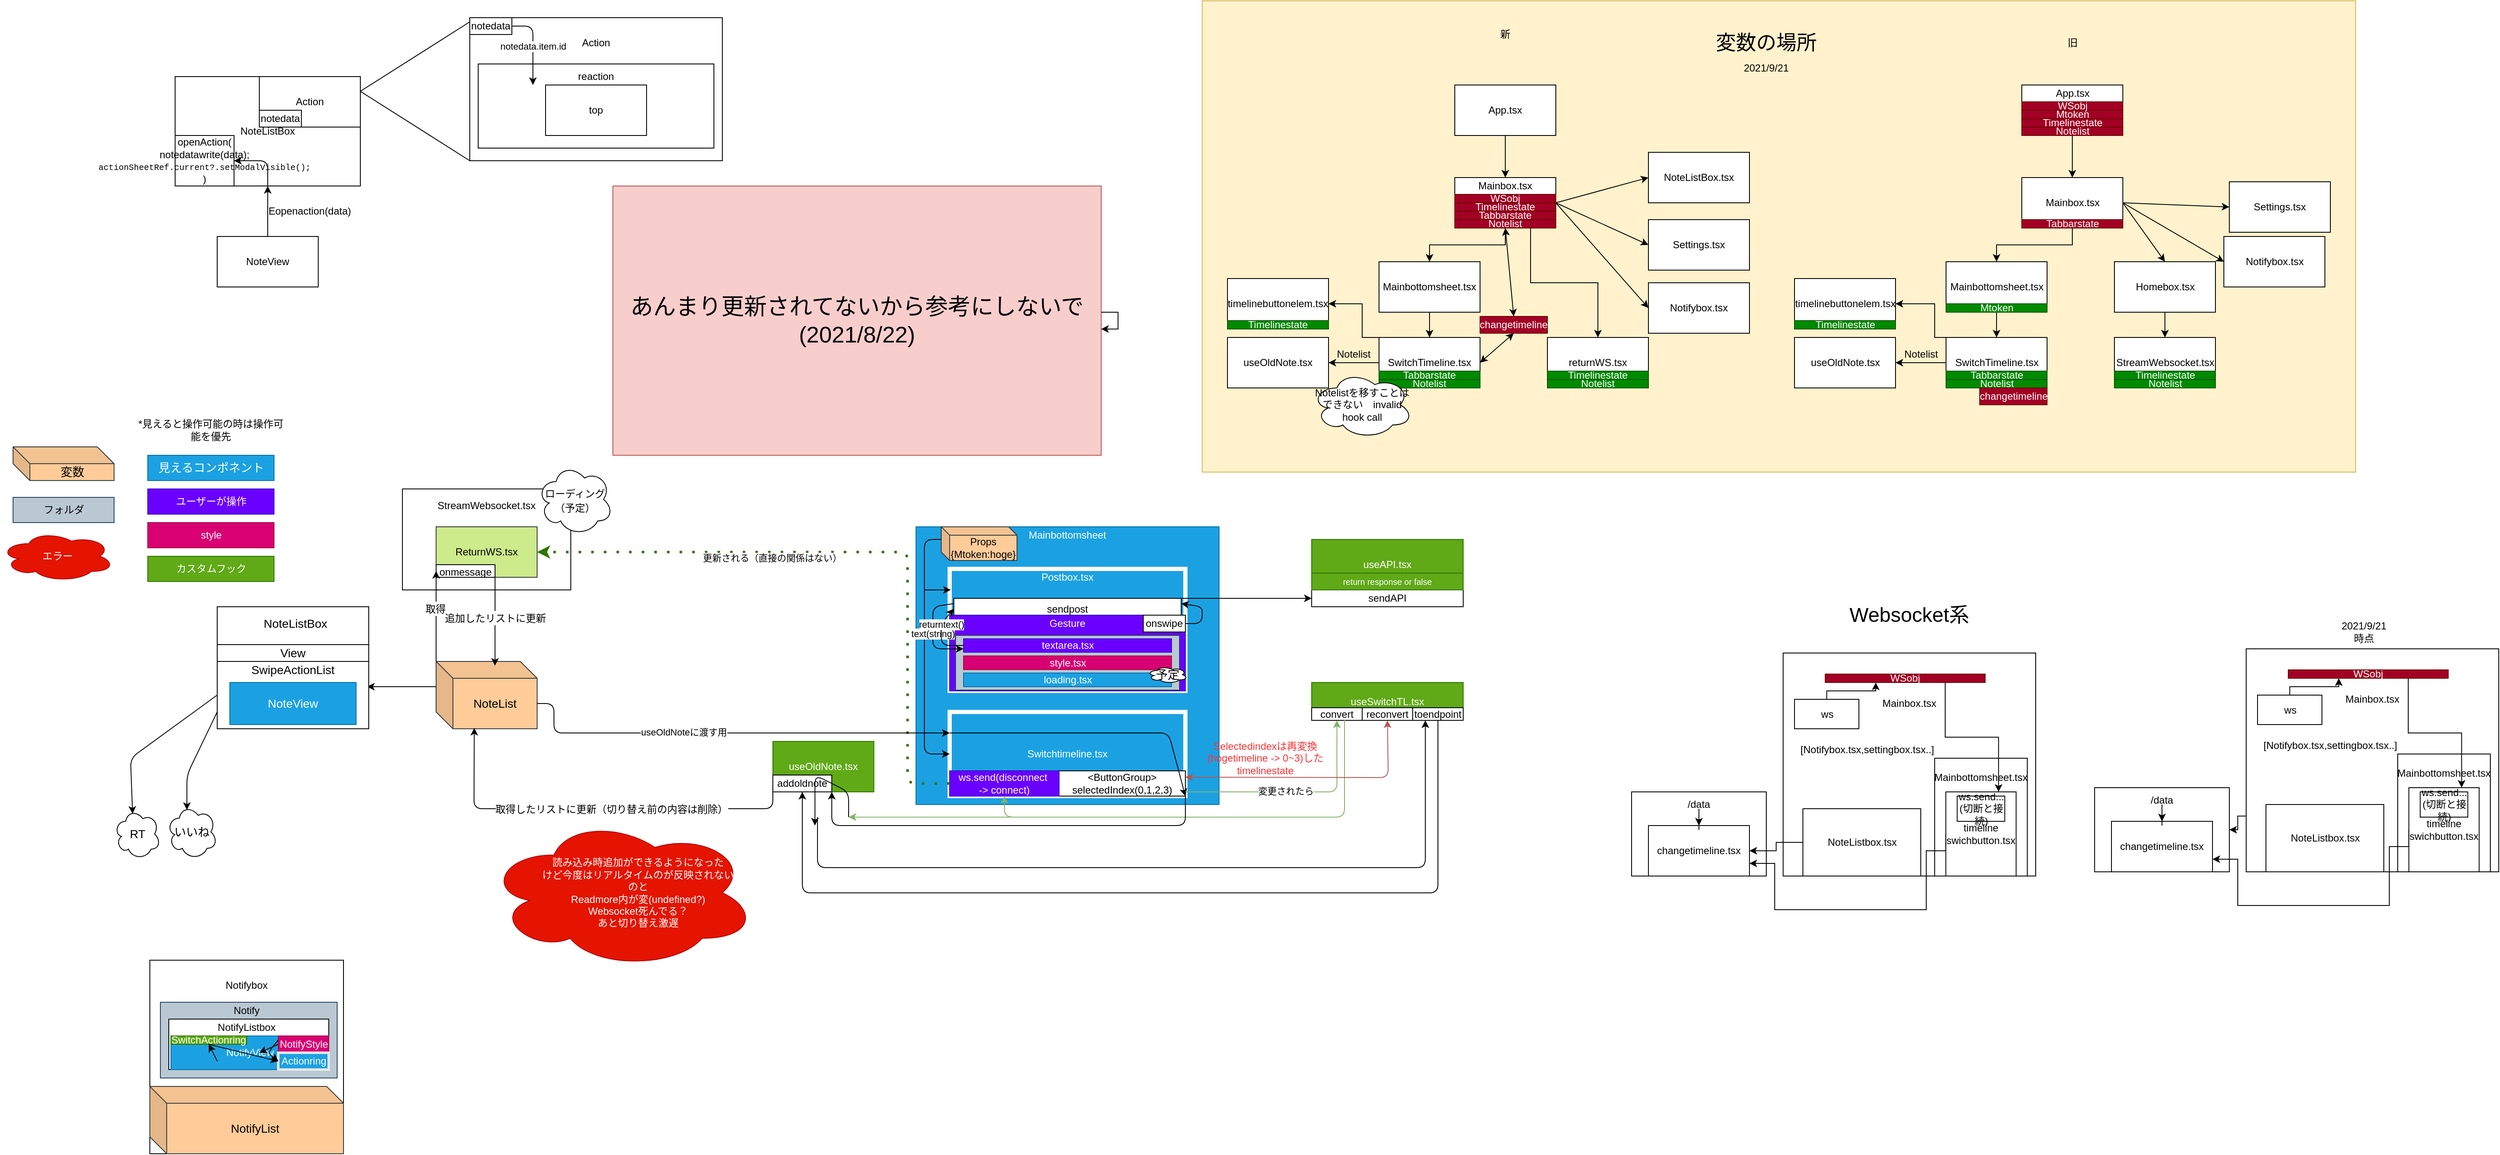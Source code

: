 <mxfile>
    <diagram id="kgpKYQtTHZ0yAKxKKP6v" name="Page-1">
        <mxGraphModel dx="1942" dy="1633" grid="1" gridSize="10" guides="1" tooltips="1" connect="1" arrows="1" fold="1" page="1" pageScale="1" pageWidth="850" pageHeight="1100" math="0" shadow="0">
            <root>
                <mxCell id="0"/>
                <mxCell id="1" parent="0"/>
                <mxCell id="355" value="" style="rounded=0;whiteSpace=wrap;html=1;" parent="1" vertex="1">
                    <mxGeometry x="1220" y="440" width="160" height="100" as="geometry"/>
                </mxCell>
                <mxCell id="341" value="" style="rounded=0;whiteSpace=wrap;html=1;" parent="1" vertex="1">
                    <mxGeometry x="1400" y="275" width="300" height="265" as="geometry"/>
                </mxCell>
                <mxCell id="351" value="" style="rounded=0;whiteSpace=wrap;html=1;" parent="1" vertex="1">
                    <mxGeometry x="1580" y="400" width="110" height="140" as="geometry"/>
                </mxCell>
                <mxCell id="359" style="edgeStyle=orthogonalEdgeStyle;rounded=0;orthogonalLoop=1;jettySize=auto;html=1;exitX=0;exitY=0.5;exitDx=0;exitDy=0;entryX=1;entryY=0.5;entryDx=0;entryDy=0;" parent="1" source="344" target="354" edge="1">
                    <mxGeometry relative="1" as="geometry"/>
                </mxCell>
                <mxCell id="344" value="" style="rounded=0;whiteSpace=wrap;html=1;" parent="1" vertex="1">
                    <mxGeometry x="1423.5" y="460" width="140" height="80" as="geometry"/>
                </mxCell>
                <mxCell id="340" value="" style="rounded=0;whiteSpace=wrap;html=1;fillColor=#fff2cc;strokeColor=#d6b656;" parent="1" vertex="1">
                    <mxGeometry x="710" y="-500" width="1370" height="560" as="geometry"/>
                </mxCell>
                <mxCell id="136" value="" style="whiteSpace=wrap;html=1;aspect=fixed;" parent="1" vertex="1">
                    <mxGeometry x="-540" y="640" width="230" height="230" as="geometry"/>
                </mxCell>
                <mxCell id="EchnxL360Gzji8mLbnqo-2" value="useOldNote.tsx" style="whiteSpace=wrap;html=1;fillColor=#60a917;strokeColor=#2D7600;fontColor=#ffffff;" parent="1" vertex="1">
                    <mxGeometry x="200" y="380" width="120" height="60" as="geometry"/>
                </mxCell>
                <mxCell id="11" value="" style="group;" parent="1" vertex="1" connectable="0">
                    <mxGeometry x="840" y="310" width="180" height="45" as="geometry"/>
                </mxCell>
                <mxCell id="8" value="useSwitchTL.tsx" style="whiteSpace=wrap;html=1;fillColor=#60a917;strokeColor=#2D7600;fontColor=#ffffff;" parent="11" vertex="1">
                    <mxGeometry width="180" height="45" as="geometry"/>
                </mxCell>
                <mxCell id="9" value="convert" style="whiteSpace=wrap;html=1;" parent="11" vertex="1">
                    <mxGeometry y="30" width="60" height="15" as="geometry"/>
                </mxCell>
                <mxCell id="10" value="reconvert" style="whiteSpace=wrap;html=1;" parent="11" vertex="1">
                    <mxGeometry x="60" y="30" width="60" height="15" as="geometry"/>
                </mxCell>
                <mxCell id="65" value="toendpoint" style="whiteSpace=wrap;html=1;" parent="11" vertex="1">
                    <mxGeometry x="120" y="30" width="60" height="15" as="geometry"/>
                </mxCell>
                <mxCell id="14" value="" style="group;" parent="1" vertex="1" connectable="0">
                    <mxGeometry x="410" y="335" width="320" height="120" as="geometry"/>
                </mxCell>
                <mxCell id="78" value="" style="whiteSpace=wrap;html=1;fillColor=#1ba1e2;strokeColor=#006EAF;fontColor=#ffffff;" parent="14" vertex="1">
                    <mxGeometry x="-40" y="-210" width="360" height="330" as="geometry"/>
                </mxCell>
                <mxCell id="3" value="Switchtimeline.tsx" style="whiteSpace=wrap;html=1;fillColor=#1ba1e2;fontColor=#ffffff;strokeColor=#FFFFFF;strokeWidth=5;" parent="14" vertex="1">
                    <mxGeometry y="10" width="280" height="100" as="geometry"/>
                </mxCell>
                <mxCell id="13" value="&amp;lt;ButtonGroup&amp;gt;&lt;br&gt;selectedIndex(0,1,2,3)" style="whiteSpace=wrap;html=1;" parent="14" vertex="1">
                    <mxGeometry x="130" y="80" width="150" height="30" as="geometry"/>
                </mxCell>
                <mxCell id="16" value="ws.send(disconnect&amp;nbsp;&lt;br&gt;-&amp;gt; connect)" style="whiteSpace=wrap;html=1;fillColor=#6a00ff;strokeColor=#3700CC;fontColor=#ffffff;" parent="14" vertex="1">
                    <mxGeometry y="80" width="130" height="30" as="geometry"/>
                </mxCell>
                <mxCell id="77" value="" style="whiteSpace=wrap;html=1;fillColor=#1ba1e2;fontColor=#ffffff;strokeWidth=5;strokeColor=#FFFFFF;" parent="14" vertex="1">
                    <mxGeometry y="-160" width="280" height="145" as="geometry"/>
                </mxCell>
                <mxCell id="107" value="sendpost" style="whiteSpace=wrap;html=1;" parent="14" vertex="1">
                    <mxGeometry x="5" y="-125" width="270" height="25" as="geometry"/>
                </mxCell>
                <mxCell id="80" value="&lt;font color=&quot;#ffffff&quot;&gt;Mainbottomsheet&lt;/font&gt;" style="text;html=1;strokeColor=none;fillColor=none;align=center;verticalAlign=middle;whiteSpace=wrap;" parent="14" vertex="1">
                    <mxGeometry x="120" y="-210" width="40" height="20" as="geometry"/>
                </mxCell>
                <mxCell id="117" value="&lt;span&gt;Props&lt;/span&gt;&lt;br&gt;&lt;span&gt;{Mtoken:hoge}&lt;/span&gt;" style="shape=cube;whiteSpace=wrap;html=1;boundedLbl=1;backgroundOutline=1;darkOpacity=0.05;darkOpacity2=0.1;size=10;fillColor=#ffcc99;strokeColor=#36393d;" parent="14" vertex="1">
                    <mxGeometry x="-10" y="-210" width="90" height="40" as="geometry"/>
                </mxCell>
                <mxCell id="118" value="" style="endArrow=classic;html=1;exitX=0;exitY=0;exitDx=0;exitDy=15;exitPerimeter=0;entryX=0;entryY=0.5;entryDx=0;entryDy=0;fillColor=#fa6800;" parent="14" source="117" target="3" edge="1">
                    <mxGeometry width="50" height="50" relative="1" as="geometry">
                        <mxPoint x="-50" y="-45" as="sourcePoint"/>
                        <mxPoint x="-130" y="-25" as="targetPoint"/>
                        <Array as="points">
                            <mxPoint x="-30" y="-195"/>
                            <mxPoint x="-30" y="60"/>
                        </Array>
                    </mxGeometry>
                </mxCell>
                <mxCell id="130" value="" style="endArrow=classic;html=1;exitX=0;exitY=0.25;exitDx=0;exitDy=0;entryX=1;entryY=1;entryDx=0;entryDy=0;" parent="14" source="3" target="13" edge="1">
                    <mxGeometry width="50" height="50" relative="1" as="geometry">
                        <mxPoint x="30" y="345" as="sourcePoint"/>
                        <mxPoint x="80" y="295" as="targetPoint"/>
                        <Array as="points">
                            <mxPoint x="120" y="35"/>
                            <mxPoint x="260" y="35"/>
                        </Array>
                    </mxGeometry>
                </mxCell>
                <mxCell id="15" value="" style="endArrow=classic;html=1;entryX=0.5;entryY=1;entryDx=0;entryDy=0;exitX=1;exitY=0.833;exitDx=0;exitDy=0;fillColor=#d5e8d4;strokeColor=#82b366;gradientColor=#97d077;exitPerimeter=0;" parent="1" source="13" target="9" edge="1">
                    <mxGeometry width="50" height="50" relative="1" as="geometry">
                        <mxPoint x="400" y="330" as="sourcePoint"/>
                        <mxPoint x="450" y="280" as="targetPoint"/>
                        <Array as="points">
                            <mxPoint x="870" y="440"/>
                        </Array>
                    </mxGeometry>
                </mxCell>
                <mxCell id="26" value="変更されたら" style="edgeLabel;html=1;align=center;verticalAlign=middle;resizable=0;points=[];" parent="15" vertex="1" connectable="0">
                    <mxGeometry x="-0.102" y="1" relative="1" as="geometry">
                        <mxPoint as="offset"/>
                    </mxGeometry>
                </mxCell>
                <mxCell id="17" value="" style="endArrow=classic;html=1;exitX=0.65;exitY=0.951;exitDx=0;exitDy=0;exitPerimeter=0;entryX=0.5;entryY=1;entryDx=0;entryDy=0;fillColor=#d5e8d4;strokeColor=#82b366;gradientColor=#97d077;" parent="1" source="9" target="16" edge="1">
                    <mxGeometry width="50" height="50" relative="1" as="geometry">
                        <mxPoint x="400" y="330" as="sourcePoint"/>
                        <mxPoint x="450" y="280" as="targetPoint"/>
                        <Array as="points">
                            <mxPoint x="879" y="470"/>
                            <mxPoint x="475" y="470"/>
                        </Array>
                    </mxGeometry>
                </mxCell>
                <mxCell id="19" value="" style="endArrow=classic;startArrow=classic;html=1;entryX=0.5;entryY=1;entryDx=0;entryDy=0;exitX=1;exitY=0.25;exitDx=0;exitDy=0;fillColor=#f8cecc;strokeColor=#b85450;gradientColor=#ea6b66;" parent="1" source="13" target="10" edge="1">
                    <mxGeometry width="50" height="50" relative="1" as="geometry">
                        <mxPoint x="691" y="400.0" as="sourcePoint"/>
                        <mxPoint x="931" y="355.0" as="targetPoint"/>
                        <Array as="points">
                            <mxPoint x="931" y="423"/>
                        </Array>
                    </mxGeometry>
                </mxCell>
                <mxCell id="20" value="Selectedindexは再変換(hogetimeline -&amp;gt; 0~3)したtimelinestate" style="text;html=1;align=center;verticalAlign=middle;whiteSpace=wrap;fontColor=#FF3333;" parent="1" vertex="1">
                    <mxGeometry x="710" y="390" width="150" height="20" as="geometry"/>
                </mxCell>
                <mxCell id="28" value="" style="endArrow=classic;html=1;gradientColor=#97d077;fillColor=#d5e8d4;strokeColor=#82b366;" parent="1" edge="1">
                    <mxGeometry width="50" height="50" relative="1" as="geometry">
                        <mxPoint x="490" y="470" as="sourcePoint"/>
                        <mxPoint x="290" y="470" as="targetPoint"/>
                        <Array as="points"/>
                    </mxGeometry>
                </mxCell>
                <mxCell id="32" value="" style="group;" parent="1" vertex="1" connectable="0">
                    <mxGeometry x="-240" y="130" width="250" height="120" as="geometry"/>
                </mxCell>
                <mxCell id="33" value="" style="group;" parent="32" vertex="1" connectable="0">
                    <mxGeometry y="-50" width="250" height="120" as="geometry"/>
                </mxCell>
                <mxCell id="71" value="" style="group;" parent="33" vertex="1" connectable="0">
                    <mxGeometry y="-30" width="250" height="150" as="geometry"/>
                </mxCell>
                <mxCell id="30" value="" style="whiteSpace=wrap;html=1;" parent="71" vertex="1">
                    <mxGeometry y="30" width="200" height="120" as="geometry"/>
                </mxCell>
                <mxCell id="29" value="ReturnWS.tsx" style="whiteSpace=wrap;html=1;fillColor=#cdeb8b;strokeColor=#36393d;" parent="71" vertex="1">
                    <mxGeometry x="40" y="75" width="120" height="60" as="geometry"/>
                </mxCell>
                <mxCell id="31" value="StreamWebsocket.tsx" style="text;html=1;strokeColor=none;fillColor=none;align=center;verticalAlign=middle;whiteSpace=wrap;" parent="71" vertex="1">
                    <mxGeometry x="80" y="40" width="40" height="20" as="geometry"/>
                </mxCell>
                <mxCell id="36" value="&lt;font style=&quot;font-size: 12px&quot;&gt;onmessage&lt;/font&gt;" style="whiteSpace=wrap;html=1;fontSize=14;fontColor=#000000;" parent="71" vertex="1">
                    <mxGeometry x="40" y="120" width="70" height="15" as="geometry"/>
                </mxCell>
                <mxCell id="49" value="&lt;font style=&quot;font-size: 12px&quot;&gt;ローディング（予定）&lt;/font&gt;" style="ellipse;shape=cloud;whiteSpace=wrap;html=1;fontSize=14;fontColor=#000000;align=center;" parent="71" vertex="1">
                    <mxGeometry x="160" width="90" height="85" as="geometry"/>
                </mxCell>
                <mxCell id="298" style="edgeStyle=orthogonalEdgeStyle;rounded=0;orthogonalLoop=1;jettySize=auto;html=1;exitX=0;exitY=0;exitDx=0;exitDy=30;exitPerimeter=0;entryX=0.989;entryY=0.375;entryDx=0;entryDy=0;entryPerimeter=0;" parent="1" source="34" target="54" edge="1">
                    <mxGeometry relative="1" as="geometry"/>
                </mxCell>
                <mxCell id="34" value="NoteList" style="shape=cube;whiteSpace=wrap;html=1;boundedLbl=1;backgroundOutline=1;darkOpacity=0.05;darkOpacity2=0.1;fillColor=#ffcc99;strokeColor=#36393d;fontSize=14;" parent="1" vertex="1">
                    <mxGeometry x="-200" y="285" width="120" height="80" as="geometry"/>
                </mxCell>
                <mxCell id="37" value="" style="endArrow=classic;html=1;fontSize=14;fontColor=#000000;exitX=0;exitY=0;exitDx=0;exitDy=0;exitPerimeter=0;entryX=0;entryY=0.5;entryDx=0;entryDy=0;" parent="1" source="34" target="36" edge="1">
                    <mxGeometry width="50" height="50" relative="1" as="geometry">
                        <mxPoint x="270" y="400" as="sourcePoint"/>
                        <mxPoint x="320" y="350" as="targetPoint"/>
                        <Array as="points"/>
                    </mxGeometry>
                </mxCell>
                <mxCell id="39" value="&lt;font style=&quot;font-size: 12px&quot;&gt;取得&lt;/font&gt;" style="edgeLabel;html=1;align=center;verticalAlign=middle;resizable=0;points=[];fontSize=14;fontColor=#000000;" parent="37" vertex="1" connectable="0">
                    <mxGeometry x="0.182" y="1" relative="1" as="geometry">
                        <mxPoint as="offset"/>
                    </mxGeometry>
                </mxCell>
                <mxCell id="38" value="" style="endArrow=classic;html=1;fontSize=14;fontColor=#000000;exitX=1;exitY=1;exitDx=0;exitDy=0;entryX=0.583;entryY=0.063;entryDx=0;entryDy=0;entryPerimeter=0;" parent="1" source="36" target="34" edge="1">
                    <mxGeometry width="50" height="50" relative="1" as="geometry">
                        <mxPoint x="270" y="400" as="sourcePoint"/>
                        <mxPoint x="320" y="350" as="targetPoint"/>
                        <Array as="points"/>
                    </mxGeometry>
                </mxCell>
                <mxCell id="40" value="&lt;font style=&quot;font-size: 12px&quot;&gt;追加したリストに更新&lt;/font&gt;" style="edgeLabel;html=1;align=center;verticalAlign=middle;resizable=0;points=[];fontSize=14;fontColor=#000000;" parent="38" vertex="1" connectable="0">
                    <mxGeometry x="-0.098" relative="1" as="geometry">
                        <mxPoint as="offset"/>
                    </mxGeometry>
                </mxCell>
                <mxCell id="43" value="" style="endArrow=classic;html=1;fontSize=14;fontColor=#000000;exitX=0;exitY=1;exitDx=0;exitDy=0;entryX=0.378;entryY=0.987;entryDx=0;entryDy=0;entryPerimeter=0;" parent="1" source="47" target="34" edge="1">
                    <mxGeometry width="50" height="50" relative="1" as="geometry">
                        <mxPoint x="125" y="540" as="sourcePoint"/>
                        <mxPoint x="-190" y="550" as="targetPoint"/>
                        <Array as="points">
                            <mxPoint x="200" y="460"/>
                            <mxPoint x="-155" y="460"/>
                        </Array>
                    </mxGeometry>
                </mxCell>
                <mxCell id="44" value="&lt;font style=&quot;font-size: 12px&quot;&gt;取得したリストに更新（切り替え前の内容は削除）&lt;/font&gt;" style="edgeLabel;html=1;align=center;verticalAlign=middle;resizable=0;points=[];fontSize=14;fontColor=#000000;" parent="43" vertex="1" connectable="0">
                    <mxGeometry x="-0.098" relative="1" as="geometry">
                        <mxPoint as="offset"/>
                    </mxGeometry>
                </mxCell>
                <mxCell id="47" value="addoldnote" style="whiteSpace=wrap;html=1;" parent="1" vertex="1">
                    <mxGeometry x="200" y="420" width="70" height="20" as="geometry"/>
                </mxCell>
                <mxCell id="51" value="" style="whiteSpace=wrap;html=1;fontSize=14;align=center;" parent="1" vertex="1">
                    <mxGeometry x="-460" y="220" width="180" height="145" as="geometry"/>
                </mxCell>
                <mxCell id="52" value="見えるコンポネント" style="whiteSpace=wrap;html=1;fontSize=14;fontColor=#ffffff;align=center;fillColor=#1ba1e2;strokeColor=#006EAF;" parent="1" vertex="1">
                    <mxGeometry x="-542.5" y="40" width="150" height="30" as="geometry"/>
                </mxCell>
                <mxCell id="53" value="変数" style="shape=cube;whiteSpace=wrap;html=1;boundedLbl=1;backgroundOutline=1;darkOpacity=0.05;darkOpacity2=0.1;fillColor=#ffcc99;strokeColor=#36393d;fontSize=14;" parent="1" vertex="1">
                    <mxGeometry x="-702.5" y="30" width="120" height="40" as="geometry"/>
                </mxCell>
                <mxCell id="54" value="" style="whiteSpace=wrap;html=1;fontSize=14;fontColor=#000000;align=center;" parent="1" vertex="1">
                    <mxGeometry x="-460" y="285" width="180" height="80" as="geometry"/>
                </mxCell>
                <mxCell id="55" value="NoteView" style="whiteSpace=wrap;html=1;fontSize=14;fontColor=#ffffff;align=center;fillColor=#1ba1e2;strokeColor=#006EAF;" parent="1" vertex="1">
                    <mxGeometry x="-445" y="310" width="150" height="50" as="geometry"/>
                </mxCell>
                <mxCell id="56" value="SwipeActionList" style="text;html=1;strokeColor=none;fillColor=none;align=center;verticalAlign=middle;whiteSpace=wrap;fontSize=14;fontColor=#000000;" parent="1" vertex="1">
                    <mxGeometry x="-390" y="285" width="40" height="20" as="geometry"/>
                </mxCell>
                <mxCell id="57" value="いいね" style="ellipse;shape=cloud;whiteSpace=wrap;html=1;fontSize=14;fontColor=#000000;align=center;" parent="1" vertex="1">
                    <mxGeometry x="-520" y="455" width="60" height="65" as="geometry"/>
                </mxCell>
                <mxCell id="58" value="RT" style="ellipse;shape=cloud;whiteSpace=wrap;html=1;fontSize=14;fontColor=#000000;align=center;" parent="1" vertex="1">
                    <mxGeometry x="-582.5" y="460" width="55" height="60" as="geometry"/>
                </mxCell>
                <mxCell id="59" value="" style="endArrow=classic;html=1;fontSize=14;fontColor=#000000;exitX=0;exitY=0.75;exitDx=0;exitDy=0;entryX=0.4;entryY=0.1;entryDx=0;entryDy=0;entryPerimeter=0;" parent="1" source="54" target="57" edge="1">
                    <mxGeometry width="50" height="50" relative="1" as="geometry">
                        <mxPoint x="-290" y="400" as="sourcePoint"/>
                        <mxPoint x="-240" y="350" as="targetPoint"/>
                        <Array as="points">
                            <mxPoint x="-496" y="420"/>
                        </Array>
                    </mxGeometry>
                </mxCell>
                <mxCell id="60" value="" style="endArrow=classic;html=1;fontSize=14;fontColor=#000000;exitX=0;exitY=0.5;exitDx=0;exitDy=0;entryX=0.4;entryY=0.1;entryDx=0;entryDy=0;entryPerimeter=0;" parent="1" source="54" target="58" edge="1">
                    <mxGeometry width="50" height="50" relative="1" as="geometry">
                        <mxPoint x="-290" y="400" as="sourcePoint"/>
                        <mxPoint x="-240" y="350" as="targetPoint"/>
                        <Array as="points">
                            <mxPoint x="-563" y="400"/>
                        </Array>
                    </mxGeometry>
                </mxCell>
                <mxCell id="61" value="NoteListBox" style="text;html=1;strokeColor=none;fillColor=none;align=center;verticalAlign=middle;whiteSpace=wrap;fontSize=14;fontColor=#000000;" parent="1" vertex="1">
                    <mxGeometry x="-387.5" y="230" width="40" height="20" as="geometry"/>
                </mxCell>
                <mxCell id="63" value="View" style="whiteSpace=wrap;html=1;fontSize=14;fontColor=#000000;align=center;" parent="1" vertex="1">
                    <mxGeometry x="-460" y="265" width="180" height="20" as="geometry"/>
                </mxCell>
                <mxCell id="67" value="" style="endArrow=classic;html=1;fontSize=14;fontColor=#FF3333;exitX=0.5;exitY=1;exitDx=0;exitDy=0;entryX=0.5;entryY=1;entryDx=0;entryDy=0;" parent="1" source="65" target="47" edge="1">
                    <mxGeometry width="50" height="50" relative="1" as="geometry">
                        <mxPoint x="1080" y="390" as="sourcePoint"/>
                        <mxPoint x="990" y="500" as="targetPoint"/>
                        <Array as="points">
                            <mxPoint x="990" y="560"/>
                            <mxPoint x="235" y="560"/>
                        </Array>
                    </mxGeometry>
                </mxCell>
                <mxCell id="68" value="" style="endArrow=classic;html=1;fontSize=14;fontColor=#FF3333;entryX=0.25;entryY=1;entryDx=0;entryDy=0;" parent="1" target="65" edge="1">
                    <mxGeometry width="50" height="50" relative="1" as="geometry">
                        <mxPoint x="253" y="470" as="sourcePoint"/>
                        <mxPoint x="950" y="435" as="targetPoint"/>
                        <Array as="points">
                            <mxPoint x="253" y="530"/>
                            <mxPoint x="975" y="530"/>
                        </Array>
                    </mxGeometry>
                </mxCell>
                <mxCell id="69" value="" style="endArrow=classic;html=1;fontSize=14;fontColor=#FF3333;" parent="1" edge="1">
                    <mxGeometry width="50" height="50" relative="1" as="geometry">
                        <mxPoint x="290" y="470" as="sourcePoint"/>
                        <mxPoint x="250" y="480" as="targetPoint"/>
                        <Array as="points">
                            <mxPoint x="290" y="440"/>
                            <mxPoint x="250" y="420"/>
                        </Array>
                    </mxGeometry>
                </mxCell>
                <mxCell id="73" value="" style="endArrow=classic;html=1;dashed=1;dashPattern=1 4;exitX=0;exitY=0.5;exitDx=0;exitDy=0;entryX=1;entryY=0.5;entryDx=0;entryDy=0;fillColor=#60a917;strokeColor=#2D7600;strokeWidth=3;" parent="1" source="16" target="29" edge="1">
                    <mxGeometry width="50" height="50" relative="1" as="geometry">
                        <mxPoint x="230" y="290" as="sourcePoint"/>
                        <mxPoint x="280" y="240" as="targetPoint"/>
                        <Array as="points">
                            <mxPoint x="360" y="430"/>
                            <mxPoint x="360" y="155"/>
                        </Array>
                    </mxGeometry>
                </mxCell>
                <mxCell id="75" value="更新される（直接の関係はない）" style="edgeLabel;html=1;align=center;verticalAlign=middle;resizable=0;points=[];" parent="73" vertex="1" connectable="0">
                    <mxGeometry x="0.272" y="7" relative="1" as="geometry">
                        <mxPoint as="offset"/>
                    </mxGeometry>
                </mxCell>
                <mxCell id="76" value="ユーザーが操作" style="whiteSpace=wrap;html=1;fillColor=#6a00ff;strokeColor=#3700CC;fontColor=#ffffff;" parent="1" vertex="1">
                    <mxGeometry x="-542.5" y="80" width="150" height="30" as="geometry"/>
                </mxCell>
                <mxCell id="81" value="フォルダ" style="whiteSpace=wrap;html=1;strokeColor=#23445d;strokeWidth=1;fillColor=#bac8d3;" parent="1" vertex="1">
                    <mxGeometry x="-702.5" y="90" width="120" height="30" as="geometry"/>
                </mxCell>
                <mxCell id="91" value="style" style="whiteSpace=wrap;html=1;strokeColor=#A50040;strokeWidth=1;fillColor=#d80073;fontColor=#ffffff;" parent="1" vertex="1">
                    <mxGeometry x="-542.5" y="120" width="150" height="30" as="geometry"/>
                </mxCell>
                <mxCell id="100" value="" style="whiteSpace=wrap;html=1;strokeColor=#3700CC;strokeWidth=1;fillColor=#6a00ff;fontColor=#ffffff;" parent="1" vertex="1">
                    <mxGeometry x="410" y="230" width="280" height="90" as="geometry"/>
                </mxCell>
                <mxCell id="101" value="" style="group;" parent="1" vertex="1" connectable="0">
                    <mxGeometry x="360" y="250" width="285" height="65" as="geometry"/>
                </mxCell>
                <mxCell id="103" value="" style="group;" parent="101" vertex="1" connectable="0">
                    <mxGeometry x="57.0" y="4.062" width="275.5" height="65" as="geometry"/>
                </mxCell>
                <mxCell id="86" value="" style="whiteSpace=wrap;html=1;strokeColor=#23445d;strokeWidth=1;fillColor=#bac8d3;" parent="103" vertex="1">
                    <mxGeometry width="266" height="65" as="geometry"/>
                </mxCell>
                <mxCell id="88" value="loading.tsx" style="whiteSpace=wrap;html=1;strokeColor=#006EAF;strokeWidth=1;fillColor=#1ba1e2;fontColor=#ffffff;" parent="103" vertex="1">
                    <mxGeometry x="9.507" y="44.688" width="246.993" height="16.25" as="geometry"/>
                </mxCell>
                <mxCell id="89" value="textarea.tsx" style="whiteSpace=wrap;html=1;strokeColor=#3700CC;strokeWidth=1;fillColor=#6a00ff;fontColor=#ffffff;" parent="103" vertex="1">
                    <mxGeometry x="9.5" y="4.06" width="247" height="15.94" as="geometry"/>
                </mxCell>
                <mxCell id="90" value="style.tsx" style="whiteSpace=wrap;html=1;strokeColor=#A50040;strokeWidth=1;fillColor=#d80073;fontColor=#ffffff;" parent="103" vertex="1">
                    <mxGeometry x="9.5" y="24.375" width="247.0" height="16.25" as="geometry"/>
                </mxCell>
                <mxCell id="93" value="予定" style="ellipse;shape=cloud;whiteSpace=wrap;html=1;fontSize=14;fontColor=#000000;align=center;" parent="103" vertex="1">
                    <mxGeometry x="228.0" y="36.562" width="47.5" height="20.312" as="geometry"/>
                </mxCell>
                <mxCell id="97" value="" style="endArrow=classic;html=1;strokeWidth=1;entryX=0;entryY=0.75;entryDx=0;entryDy=0;exitX=0;exitY=0.25;exitDx=0;exitDy=0;" parent="1" source="107" target="89" edge="1">
                    <mxGeometry width="50" height="50" relative="1" as="geometry">
                        <mxPoint x="410" y="220" as="sourcePoint"/>
                        <mxPoint x="370" y="255" as="targetPoint"/>
                        <Array as="points">
                            <mxPoint x="390" y="220"/>
                            <mxPoint x="390" y="270"/>
                        </Array>
                    </mxGeometry>
                </mxCell>
                <mxCell id="99" value="text(string)" style="edgeLabel;html=1;align=center;verticalAlign=middle;resizable=0;points=[];" parent="97" vertex="1" connectable="0">
                    <mxGeometry x="0.24" relative="1" as="geometry">
                        <mxPoint y="-12.13" as="offset"/>
                    </mxGeometry>
                </mxCell>
                <mxCell id="106" value="&lt;font color=&quot;#ffffff&quot;&gt;Gesture&lt;/font&gt;" style="text;html=1;align=center;verticalAlign=middle;whiteSpace=wrap;" parent="1" vertex="1">
                    <mxGeometry x="530" y="230" width="40" height="20" as="geometry"/>
                </mxCell>
                <mxCell id="105" value="&lt;font color=&quot;#ffffff&quot;&gt;Postbox.tsx&lt;/font&gt;" style="text;html=1;strokeColor=none;fillColor=none;align=center;verticalAlign=middle;whiteSpace=wrap;" parent="1" vertex="1">
                    <mxGeometry x="530" y="175" width="40" height="20" as="geometry"/>
                </mxCell>
                <mxCell id="108" value="onswipe" style="whiteSpace=wrap;html=1;" parent="1" vertex="1">
                    <mxGeometry x="640" y="230" width="50" height="20" as="geometry"/>
                </mxCell>
                <mxCell id="109" value="" style="endArrow=classic;html=1;exitX=1;exitY=0.5;exitDx=0;exitDy=0;entryX=1;entryY=0.25;entryDx=0;entryDy=0;" parent="1" source="108" target="107" edge="1">
                    <mxGeometry width="50" height="50" relative="1" as="geometry">
                        <mxPoint x="570" y="240" as="sourcePoint"/>
                        <mxPoint x="690" y="216" as="targetPoint"/>
                        <Array as="points">
                            <mxPoint x="710" y="240"/>
                            <mxPoint x="710" y="220"/>
                        </Array>
                    </mxGeometry>
                </mxCell>
                <mxCell id="110" value="*見えると操作可能の時は操作可能を優先" style="text;html=1;strokeColor=none;fillColor=none;align=center;verticalAlign=middle;whiteSpace=wrap;" parent="1" vertex="1">
                    <mxGeometry x="-555" width="175" height="20" as="geometry"/>
                </mxCell>
                <mxCell id="95" value="" style="endArrow=classic;html=1;strokeWidth=1;entryX=0;entryY=0.5;entryDx=0;entryDy=0;" parent="1" target="107" edge="1">
                    <mxGeometry width="50" height="50" relative="1" as="geometry">
                        <mxPoint x="427" y="266" as="sourcePoint"/>
                        <mxPoint x="410" y="220" as="targetPoint"/>
                        <Array as="points">
                            <mxPoint x="400" y="266"/>
                            <mxPoint x="400" y="240"/>
                        </Array>
                    </mxGeometry>
                </mxCell>
                <mxCell id="98" value="returntext()" style="edgeLabel;html=1;align=center;verticalAlign=middle;resizable=0;points=[];" parent="95" vertex="1" connectable="0">
                    <mxGeometry x="-0.134" y="-1" relative="1" as="geometry">
                        <mxPoint x="-1" y="-19.47" as="offset"/>
                    </mxGeometry>
                </mxCell>
                <mxCell id="111" value="useAPI.tsx" style="whiteSpace=wrap;html=1;fillColor=#60a917;strokeColor=#2D7600;fontColor=#ffffff;" parent="1" vertex="1">
                    <mxGeometry x="840" y="140" width="180" height="60" as="geometry"/>
                </mxCell>
                <mxCell id="112" value="sendAPI" style="whiteSpace=wrap;html=1;gradientColor=none;" parent="1" vertex="1">
                    <mxGeometry x="840" y="200" width="180" height="20" as="geometry"/>
                </mxCell>
                <mxCell id="114" value="&lt;font style=&quot;font-size: 10px&quot;&gt;return response or false&lt;/font&gt;" style="whiteSpace=wrap;html=1;strokeColor=#2D7600;align=center;fillColor=#60a917;fontColor=#ffffff;" parent="1" vertex="1">
                    <mxGeometry x="840" y="180" width="180" height="20" as="geometry"/>
                </mxCell>
                <mxCell id="113" value="" style="endArrow=classic;html=1;exitX=1;exitY=0;exitDx=0;exitDy=0;entryX=0;entryY=0.5;entryDx=0;entryDy=0;" parent="1" source="107" target="112" edge="1">
                    <mxGeometry width="50" height="50" relative="1" as="geometry">
                        <mxPoint x="720" y="310" as="sourcePoint"/>
                        <mxPoint x="840" y="230" as="targetPoint"/>
                        <Array as="points">
                            <mxPoint x="780" y="210"/>
                        </Array>
                    </mxGeometry>
                </mxCell>
                <mxCell id="115" value="カスタムフック" style="whiteSpace=wrap;html=1;strokeColor=#2D7600;strokeWidth=1;fillColor=#60a917;fontColor=#ffffff;" parent="1" vertex="1">
                    <mxGeometry x="-542.5" y="160" width="150" height="30" as="geometry"/>
                </mxCell>
                <mxCell id="120" value="" style="group;" parent="1" vertex="1" connectable="0">
                    <mxGeometry x="380" y="140" height="255" as="geometry"/>
                </mxCell>
                <mxCell id="119" value="" style="endArrow=classic;html=1;entryX=0.005;entryY=0.172;entryDx=0;entryDy=0;entryPerimeter=0;" parent="120" target="77" edge="1">
                    <mxGeometry width="50" height="50" relative="1" as="geometry">
                        <mxPoint y="60" as="sourcePoint"/>
                        <mxPoint x="-110" y="95" as="targetPoint"/>
                    </mxGeometry>
                </mxCell>
                <mxCell id="124" value="&lt;blockquote style=&quot;margin: 0 0 0 40px ; border: none ; padding: 0px&quot;&gt;読み込み時追加ができるようになった&lt;/blockquote&gt;&lt;blockquote style=&quot;margin: 0 0 0 40px ; border: none ; padding: 0px&quot;&gt;けど今度はリアルタイムのが反映されない&lt;/blockquote&gt;&lt;blockquote style=&quot;margin: 0 0 0 40px ; border: none ; padding: 0px&quot;&gt;のと&lt;/blockquote&gt;&lt;blockquote style=&quot;margin: 0 0 0 40px ; border: none ; padding: 0px&quot;&gt;Readmore内が変(undefined?)&lt;/blockquote&gt;&lt;blockquote style=&quot;margin: 0 0 0 40px ; border: none ; padding: 0px&quot;&gt;Websocket死んでる？&lt;/blockquote&gt;&lt;blockquote style=&quot;margin: 0 0 0 40px ; border: none ; padding: 0px&quot;&gt;あと切り替え激遅&lt;/blockquote&gt;" style="ellipse;shape=cloud;whiteSpace=wrap;html=1;fillColor=#e51400;strokeColor=#B20000;fontColor=#ffffff;" parent="1" vertex="1">
                    <mxGeometry x="-140" y="470" width="320" height="180" as="geometry"/>
                </mxCell>
                <mxCell id="126" value="" style="endArrow=classic;html=1;entryX=0;entryY=0.25;entryDx=0;entryDy=0;" parent="1" target="3" edge="1">
                    <mxGeometry width="50" height="50" relative="1" as="geometry">
                        <mxPoint x="-80" y="335" as="sourcePoint"/>
                        <mxPoint x="330" y="360" as="targetPoint"/>
                        <Array as="points">
                            <mxPoint x="-60" y="335"/>
                            <mxPoint x="-60" y="370"/>
                        </Array>
                    </mxGeometry>
                </mxCell>
                <mxCell id="129" value="useOldNoteに渡す用" style="edgeLabel;html=1;align=center;verticalAlign=middle;resizable=0;points=[];" parent="126" vertex="1" connectable="0">
                    <mxGeometry x="-0.206" y="1" relative="1" as="geometry">
                        <mxPoint as="offset"/>
                    </mxGeometry>
                </mxCell>
                <mxCell id="127" value="" style="endArrow=classic;html=1;exitX=1;exitY=1;exitDx=0;exitDy=0;entryX=1;entryY=1;entryDx=0;entryDy=0;" parent="1" source="3" target="47" edge="1">
                    <mxGeometry width="50" height="50" relative="1" as="geometry">
                        <mxPoint x="650" y="520" as="sourcePoint"/>
                        <mxPoint x="260" y="440" as="targetPoint"/>
                        <Array as="points">
                            <mxPoint x="690" y="480"/>
                            <mxPoint x="340" y="480"/>
                            <mxPoint x="270" y="480"/>
                        </Array>
                    </mxGeometry>
                </mxCell>
                <mxCell id="131" value="エラー" style="ellipse;shape=cloud;whiteSpace=wrap;html=1;fillColor=#e51400;strokeColor=#B20000;fontColor=#ffffff;" parent="1" vertex="1">
                    <mxGeometry x="-717.5" y="130" width="135" height="60" as="geometry"/>
                </mxCell>
                <mxCell id="135" value="NotifyList" style="shape=cube;whiteSpace=wrap;html=1;boundedLbl=1;backgroundOutline=1;darkOpacity=0.05;darkOpacity2=0.1;fillColor=#ffcc99;strokeColor=#36393d;fontSize=14;" parent="1" vertex="1">
                    <mxGeometry x="-540" y="790" width="230" height="80" as="geometry"/>
                </mxCell>
                <mxCell id="137" value="Notifybox" style="text;html=1;strokeColor=none;fillColor=none;align=center;verticalAlign=middle;whiteSpace=wrap;rounded=0;" parent="1" vertex="1">
                    <mxGeometry x="-445" y="660" width="40" height="20" as="geometry"/>
                </mxCell>
                <mxCell id="142" value="" style="whiteSpace=wrap;html=1;strokeColor=#23445d;strokeWidth=1;fillColor=#bac8d3;" parent="1" vertex="1">
                    <mxGeometry x="-527.5" y="690" width="210" height="90" as="geometry"/>
                </mxCell>
                <mxCell id="141" value="Notify" style="text;html=1;strokeColor=none;fillColor=none;align=center;verticalAlign=middle;whiteSpace=wrap;rounded=0;" parent="1" vertex="1">
                    <mxGeometry x="-445" y="690" width="40" height="20" as="geometry"/>
                </mxCell>
                <mxCell id="139" value="" style="rounded=0;whiteSpace=wrap;html=1;" parent="1" vertex="1">
                    <mxGeometry x="-517.5" y="710" width="190" height="60" as="geometry"/>
                </mxCell>
                <mxCell id="143" value="NotifyView" style="rounded=0;whiteSpace=wrap;html=1;fillColor=#1ba1e2;strokeColor=#006EAF;fontColor=#ffffff;" parent="1" vertex="1">
                    <mxGeometry x="-515" y="730" width="187.5" height="40" as="geometry"/>
                </mxCell>
                <mxCell id="144" value="NotifyStyle" style="rounded=0;whiteSpace=wrap;html=1;fillColor=#d80073;strokeColor=#A50040;fontColor=#ffffff;" parent="1" vertex="1">
                    <mxGeometry x="-387.5" y="730" width="60" height="20" as="geometry"/>
                </mxCell>
                <mxCell id="145" value="SwitchActionring" style="rounded=0;whiteSpace=wrap;html=1;fillColor=#60a917;strokeColor=#2D7600;fontColor=#ffffff;" parent="1" vertex="1">
                    <mxGeometry x="-515" y="730" width="90" height="10" as="geometry"/>
                </mxCell>
                <mxCell id="140" value="NotifyListbox" style="text;html=1;strokeColor=none;fillColor=none;align=center;verticalAlign=middle;whiteSpace=wrap;rounded=0;" parent="1" vertex="1">
                    <mxGeometry x="-445" y="710" width="40" height="20" as="geometry"/>
                </mxCell>
                <mxCell id="149" style="edgeStyle=orthogonalEdgeStyle;rounded=0;orthogonalLoop=1;jettySize=auto;html=1;exitX=0;exitY=0;exitDx=0;exitDy=0;" parent="1" source="147" edge="1">
                    <mxGeometry relative="1" as="geometry">
                        <mxPoint x="-387.4" y="750" as="targetPoint"/>
                    </mxGeometry>
                </mxCell>
                <mxCell id="147" value="Actionring" style="rounded=0;whiteSpace=wrap;html=1;fillColor=#1ba1e2;fontColor=#ffffff;strokeColor=#E6E6E6;strokeWidth=3;" parent="1" vertex="1">
                    <mxGeometry x="-387.5" y="750" width="60" height="20" as="geometry"/>
                </mxCell>
                <mxCell id="148" value="" style="endArrow=classic;html=1;entryX=0;entryY=0.5;entryDx=0;entryDy=0;exitX=0;exitY=0.25;exitDx=0;exitDy=0;" parent="1" source="144" target="147" edge="1">
                    <mxGeometry width="50" height="50" relative="1" as="geometry">
                        <mxPoint x="-387.5" y="740" as="sourcePoint"/>
                        <mxPoint x="-407.5" y="750" as="targetPoint"/>
                        <Array as="points">
                            <mxPoint x="-400" y="750"/>
                        </Array>
                    </mxGeometry>
                </mxCell>
                <mxCell id="150" value="" style="endArrow=classic;html=1;exitX=0;exitY=0.5;exitDx=0;exitDy=0;" parent="1" source="144" edge="1">
                    <mxGeometry width="50" height="50" relative="1" as="geometry">
                        <mxPoint x="-377.5" y="745" as="sourcePoint"/>
                        <mxPoint x="-410" y="750" as="targetPoint"/>
                        <Array as="points"/>
                    </mxGeometry>
                </mxCell>
                <mxCell id="151" value="" style="endArrow=classic;html=1;entryX=0.5;entryY=1;entryDx=0;entryDy=0;" parent="1" target="145" edge="1">
                    <mxGeometry width="50" height="50" relative="1" as="geometry">
                        <mxPoint x="-460" y="760" as="sourcePoint"/>
                        <mxPoint x="-420" y="740" as="targetPoint"/>
                    </mxGeometry>
                </mxCell>
                <mxCell id="152" value="" style="endArrow=classic;html=1;entryX=0;entryY=0.5;entryDx=0;entryDy=0;exitX=0.5;exitY=1;exitDx=0;exitDy=0;" parent="1" source="145" target="147" edge="1">
                    <mxGeometry width="50" height="50" relative="1" as="geometry">
                        <mxPoint x="-440" y="770" as="sourcePoint"/>
                        <mxPoint x="-390" y="720" as="targetPoint"/>
                    </mxGeometry>
                </mxCell>
                <mxCell id="157" style="edgeStyle=orthogonalEdgeStyle;rounded=0;orthogonalLoop=1;jettySize=auto;html=1;exitX=0.5;exitY=1;exitDx=0;exitDy=0;entryX=0.5;entryY=0;entryDx=0;entryDy=0;" parent="1" source="153" target="156" edge="1">
                    <mxGeometry relative="1" as="geometry"/>
                </mxCell>
                <mxCell id="153" value="App.tsx" style="rounded=0;whiteSpace=wrap;html=1;" parent="1" vertex="1">
                    <mxGeometry x="1010" y="-400" width="120" height="60" as="geometry"/>
                </mxCell>
                <mxCell id="170" style="edgeStyle=orthogonalEdgeStyle;rounded=0;orthogonalLoop=1;jettySize=auto;html=1;exitX=0;exitY=0.5;exitDx=0;exitDy=0;" parent="1" source="154" target="169" edge="1">
                    <mxGeometry relative="1" as="geometry"/>
                </mxCell>
                <mxCell id="258" style="edgeStyle=orthogonalEdgeStyle;rounded=0;orthogonalLoop=1;jettySize=auto;html=1;exitX=0;exitY=0;exitDx=0;exitDy=0;entryX=1;entryY=0.5;entryDx=0;entryDy=0;" parent="1" source="154" target="249" edge="1">
                    <mxGeometry relative="1" as="geometry">
                        <Array as="points">
                            <mxPoint x="900" y="-100"/>
                            <mxPoint x="900" y="-140"/>
                        </Array>
                    </mxGeometry>
                </mxCell>
                <mxCell id="154" value="SwitchTimeline.tsx" style="rounded=0;whiteSpace=wrap;html=1;" parent="1" vertex="1">
                    <mxGeometry x="920" y="-100" width="120" height="60" as="geometry"/>
                </mxCell>
                <mxCell id="155" value="returnWS.tsx" style="rounded=0;whiteSpace=wrap;html=1;" parent="1" vertex="1">
                    <mxGeometry x="1120" y="-100" width="120" height="60" as="geometry"/>
                </mxCell>
                <mxCell id="162" style="edgeStyle=orthogonalEdgeStyle;rounded=0;orthogonalLoop=1;jettySize=auto;html=1;exitX=0.5;exitY=1;exitDx=0;exitDy=0;entryX=0.5;entryY=0;entryDx=0;entryDy=0;" parent="1" source="156" target="159" edge="1">
                    <mxGeometry relative="1" as="geometry">
                        <Array as="points">
                            <mxPoint x="1070" y="-210"/>
                            <mxPoint x="980" y="-210"/>
                        </Array>
                    </mxGeometry>
                </mxCell>
                <mxCell id="156" value="" style="rounded=0;whiteSpace=wrap;html=1;" parent="1" vertex="1">
                    <mxGeometry x="1010" y="-290" width="120" height="60" as="geometry"/>
                </mxCell>
                <mxCell id="158" value="NoteListBox.tsx" style="rounded=0;whiteSpace=wrap;html=1;" parent="1" vertex="1">
                    <mxGeometry x="1240" y="-320" width="120" height="60" as="geometry"/>
                </mxCell>
                <mxCell id="160" style="edgeStyle=orthogonalEdgeStyle;rounded=0;orthogonalLoop=1;jettySize=auto;html=1;exitX=0.5;exitY=1;exitDx=0;exitDy=0;" parent="1" source="159" target="154" edge="1">
                    <mxGeometry relative="1" as="geometry"/>
                </mxCell>
                <mxCell id="159" value="Mainbottomsheet.tsx&lt;br&gt;" style="rounded=0;whiteSpace=wrap;html=1;" parent="1" vertex="1">
                    <mxGeometry x="920" y="-190" width="120" height="60" as="geometry"/>
                </mxCell>
                <mxCell id="372" style="edgeStyle=orthogonalEdgeStyle;rounded=0;orthogonalLoop=1;jettySize=auto;html=1;exitX=0.75;exitY=1;exitDx=0;exitDy=0;" parent="1" source="164" target="155" edge="1">
                    <mxGeometry relative="1" as="geometry"/>
                </mxCell>
                <mxCell id="164" value="Notelist" style="rounded=0;whiteSpace=wrap;html=1;fillColor=#a20025;strokeColor=#6F0000;fontColor=#ffffff;" parent="1" vertex="1">
                    <mxGeometry x="1010" y="-240" width="120" height="10" as="geometry"/>
                </mxCell>
                <mxCell id="165" value="Tabbarstate" style="rounded=0;whiteSpace=wrap;html=1;fillColor=#008a00;strokeColor=#005700;fontColor=#ffffff;" parent="1" vertex="1">
                    <mxGeometry x="920" y="-60" width="120" height="10" as="geometry"/>
                </mxCell>
                <mxCell id="167" value="Notelist" style="rounded=0;whiteSpace=wrap;html=1;fillColor=#008a00;strokeColor=#005700;fontColor=#ffffff;" parent="1" vertex="1">
                    <mxGeometry x="920" y="-50" width="120" height="10" as="geometry"/>
                </mxCell>
                <mxCell id="168" value="Tabbarstate" style="rounded=0;whiteSpace=wrap;html=1;fillColor=#a20025;strokeColor=#6F0000;fontColor=#ffffff;" parent="1" vertex="1">
                    <mxGeometry x="1010" y="-250" width="120" height="10" as="geometry"/>
                </mxCell>
                <mxCell id="169" value="useOldNote.tsx" style="rounded=0;whiteSpace=wrap;html=1;" parent="1" vertex="1">
                    <mxGeometry x="740" y="-100" width="120" height="60" as="geometry"/>
                </mxCell>
                <mxCell id="171" value="Notelist" style="text;html=1;strokeColor=none;fillColor=none;align=center;verticalAlign=middle;whiteSpace=wrap;rounded=0;" parent="1" vertex="1">
                    <mxGeometry x="870" y="-90" width="40" height="20" as="geometry"/>
                </mxCell>
                <mxCell id="208" style="edgeStyle=orthogonalEdgeStyle;rounded=0;orthogonalLoop=1;jettySize=auto;html=1;exitX=0.5;exitY=1;exitDx=0;exitDy=0;entryX=0.5;entryY=0;entryDx=0;entryDy=0;" parent="1" source="209" target="215" edge="1">
                    <mxGeometry relative="1" as="geometry"/>
                </mxCell>
                <mxCell id="209" value="" style="rounded=0;whiteSpace=wrap;html=1;" parent="1" vertex="1">
                    <mxGeometry x="1683.5" y="-400" width="120" height="60" as="geometry"/>
                </mxCell>
                <mxCell id="210" style="edgeStyle=orthogonalEdgeStyle;rounded=0;orthogonalLoop=1;jettySize=auto;html=1;exitX=0;exitY=0.5;exitDx=0;exitDy=0;" parent="1" source="211" target="224" edge="1">
                    <mxGeometry relative="1" as="geometry"/>
                </mxCell>
                <mxCell id="259" style="edgeStyle=orthogonalEdgeStyle;rounded=0;orthogonalLoop=1;jettySize=auto;html=1;exitX=0;exitY=0;exitDx=0;exitDy=0;entryX=1;entryY=0.5;entryDx=0;entryDy=0;" parent="1" source="211" target="250" edge="1">
                    <mxGeometry relative="1" as="geometry">
                        <Array as="points">
                            <mxPoint x="1580" y="-100"/>
                            <mxPoint x="1580" y="-140"/>
                        </Array>
                    </mxGeometry>
                </mxCell>
                <mxCell id="211" value="SwitchTimeline.tsx" style="rounded=0;whiteSpace=wrap;html=1;" parent="1" vertex="1">
                    <mxGeometry x="1593.5" y="-100" width="120" height="60" as="geometry"/>
                </mxCell>
                <mxCell id="212" value="StreamWebsocket.tsx" style="rounded=0;whiteSpace=wrap;html=1;" parent="1" vertex="1">
                    <mxGeometry x="1793.5" y="-100" width="120" height="60" as="geometry"/>
                </mxCell>
                <mxCell id="214" style="edgeStyle=orthogonalEdgeStyle;rounded=0;orthogonalLoop=1;jettySize=auto;html=1;exitX=0.5;exitY=1;exitDx=0;exitDy=0;entryX=0.5;entryY=0;entryDx=0;entryDy=0;" parent="1" source="215" target="219" edge="1">
                    <mxGeometry relative="1" as="geometry">
                        <Array as="points">
                            <mxPoint x="1744" y="-210"/>
                            <mxPoint x="1654" y="-210"/>
                        </Array>
                    </mxGeometry>
                </mxCell>
                <mxCell id="215" value="Mainbox.tsx" style="rounded=0;whiteSpace=wrap;html=1;" parent="1" vertex="1">
                    <mxGeometry x="1683.5" y="-290" width="120" height="60" as="geometry"/>
                </mxCell>
                <mxCell id="216" style="edgeStyle=orthogonalEdgeStyle;rounded=0;orthogonalLoop=1;jettySize=auto;html=1;exitX=0.5;exitY=1;exitDx=0;exitDy=0;entryX=0.5;entryY=0;entryDx=0;entryDy=0;" parent="1" source="217" target="212" edge="1">
                    <mxGeometry relative="1" as="geometry"/>
                </mxCell>
                <mxCell id="217" value="Homebox.tsx" style="rounded=0;whiteSpace=wrap;html=1;" parent="1" vertex="1">
                    <mxGeometry x="1793.5" y="-190" width="120" height="60" as="geometry"/>
                </mxCell>
                <mxCell id="218" style="edgeStyle=orthogonalEdgeStyle;rounded=0;orthogonalLoop=1;jettySize=auto;html=1;exitX=0.5;exitY=1;exitDx=0;exitDy=0;" parent="1" source="219" target="211" edge="1">
                    <mxGeometry relative="1" as="geometry"/>
                </mxCell>
                <mxCell id="219" value="Mainbottomsheet.tsx&lt;br&gt;" style="rounded=0;whiteSpace=wrap;html=1;" parent="1" vertex="1">
                    <mxGeometry x="1593.5" y="-190" width="120" height="60" as="geometry"/>
                </mxCell>
                <mxCell id="220" value="Notelist" style="rounded=0;whiteSpace=wrap;html=1;fillColor=#a20025;strokeColor=#6F0000;fontColor=#ffffff;" parent="1" vertex="1">
                    <mxGeometry x="1683.5" y="-350" width="120" height="10" as="geometry"/>
                </mxCell>
                <mxCell id="221" value="Tabbarstate" style="rounded=0;whiteSpace=wrap;html=1;fillColor=#008a00;strokeColor=#005700;fontColor=#ffffff;" parent="1" vertex="1">
                    <mxGeometry x="1593.5" y="-60" width="120" height="10" as="geometry"/>
                </mxCell>
                <mxCell id="222" value="Notelist" style="rounded=0;whiteSpace=wrap;html=1;fillColor=#008a00;strokeColor=#005700;fontColor=#ffffff;" parent="1" vertex="1">
                    <mxGeometry x="1593.5" y="-50" width="120" height="10" as="geometry"/>
                </mxCell>
                <mxCell id="223" value="Tabbarstate" style="rounded=0;whiteSpace=wrap;html=1;fillColor=#a20025;strokeColor=#6F0000;fontColor=#ffffff;" parent="1" vertex="1">
                    <mxGeometry x="1683.5" y="-240" width="120" height="10" as="geometry"/>
                </mxCell>
                <mxCell id="224" value="useOldNote.tsx" style="rounded=0;whiteSpace=wrap;html=1;" parent="1" vertex="1">
                    <mxGeometry x="1413.5" y="-100" width="120" height="60" as="geometry"/>
                </mxCell>
                <mxCell id="225" value="Notelist" style="text;html=1;strokeColor=none;fillColor=none;align=center;verticalAlign=middle;whiteSpace=wrap;rounded=0;" parent="1" vertex="1">
                    <mxGeometry x="1543.5" y="-90" width="40" height="20" as="geometry"/>
                </mxCell>
                <mxCell id="226" value="Notelistを移すことはできない　invalid hook call" style="ellipse;shape=cloud;whiteSpace=wrap;html=1;" parent="1" vertex="1">
                    <mxGeometry x="840" y="-60" width="120" height="80" as="geometry"/>
                </mxCell>
                <mxCell id="227" value="新" style="text;html=1;strokeColor=none;fillColor=none;align=center;verticalAlign=middle;whiteSpace=wrap;rounded=0;" parent="1" vertex="1">
                    <mxGeometry x="1050" y="-470" width="40" height="20" as="geometry"/>
                </mxCell>
                <mxCell id="228" value="旧" style="text;html=1;strokeColor=none;fillColor=none;align=center;verticalAlign=middle;whiteSpace=wrap;rounded=0;" parent="1" vertex="1">
                    <mxGeometry x="1723.5" y="-460" width="40" height="20" as="geometry"/>
                </mxCell>
                <mxCell id="229" value="Notelist" style="rounded=0;whiteSpace=wrap;html=1;fillColor=#008a00;strokeColor=#005700;fontColor=#ffffff;" parent="1" vertex="1">
                    <mxGeometry x="1120" y="-50" width="120" height="10" as="geometry"/>
                </mxCell>
                <mxCell id="230" value="Notelist" style="rounded=0;whiteSpace=wrap;html=1;fillColor=#008a00;strokeColor=#005700;fontColor=#ffffff;" parent="1" vertex="1">
                    <mxGeometry x="1793.5" y="-50" width="120" height="10" as="geometry"/>
                </mxCell>
                <mxCell id="231" value="Notifybox.tsx" style="rounded=0;whiteSpace=wrap;html=1;" parent="1" vertex="1">
                    <mxGeometry x="1240" y="-165" width="120" height="60" as="geometry"/>
                </mxCell>
                <mxCell id="233" value="Settings.tsx" style="rounded=0;whiteSpace=wrap;html=1;" parent="1" vertex="1">
                    <mxGeometry x="1240" y="-240" width="120" height="60" as="geometry"/>
                </mxCell>
                <mxCell id="234" value="" style="endArrow=classic;html=1;exitX=1;exitY=0.5;exitDx=0;exitDy=0;entryX=0;entryY=0.5;entryDx=0;entryDy=0;" parent="1" source="156" target="233" edge="1">
                    <mxGeometry width="50" height="50" relative="1" as="geometry">
                        <mxPoint x="1190" y="-250" as="sourcePoint"/>
                        <mxPoint x="1250" y="-300" as="targetPoint"/>
                    </mxGeometry>
                </mxCell>
                <mxCell id="235" value="" style="endArrow=classic;html=1;exitX=1;exitY=0.5;exitDx=0;exitDy=0;entryX=0;entryY=0.5;entryDx=0;entryDy=0;" parent="1" source="156" target="231" edge="1">
                    <mxGeometry width="50" height="50" relative="1" as="geometry">
                        <mxPoint x="1170" y="-210" as="sourcePoint"/>
                        <mxPoint x="1220" y="-260" as="targetPoint"/>
                    </mxGeometry>
                </mxCell>
                <mxCell id="236" value="" style="endArrow=classic;html=1;exitX=1;exitY=0.5;exitDx=0;exitDy=0;entryX=0;entryY=0.5;entryDx=0;entryDy=0;" parent="1" target="239" edge="1">
                    <mxGeometry width="50" height="50" relative="1" as="geometry">
                        <mxPoint x="1803.5" y="-260" as="sourcePoint"/>
                        <mxPoint x="1893.5" y="-260" as="targetPoint"/>
                    </mxGeometry>
                </mxCell>
                <mxCell id="237" value="" style="endArrow=classic;html=1;exitX=1;exitY=0.5;exitDx=0;exitDy=0;entryX=0;entryY=0.5;entryDx=0;entryDy=0;" parent="1" target="238" edge="1">
                    <mxGeometry width="50" height="50" relative="1" as="geometry">
                        <mxPoint x="1803.5" y="-260" as="sourcePoint"/>
                        <mxPoint x="1923.5" y="-300" as="targetPoint"/>
                    </mxGeometry>
                </mxCell>
                <mxCell id="238" value="Settings.tsx" style="rounded=0;whiteSpace=wrap;html=1;" parent="1" vertex="1">
                    <mxGeometry x="1930" y="-285" width="120" height="60" as="geometry"/>
                </mxCell>
                <mxCell id="239" value="Notifybox.tsx" style="rounded=0;whiteSpace=wrap;html=1;" parent="1" vertex="1">
                    <mxGeometry x="1923.5" y="-220" width="120" height="60" as="geometry"/>
                </mxCell>
                <mxCell id="240" value="" style="endArrow=classic;html=1;entryX=0.5;entryY=0;entryDx=0;entryDy=0;exitX=1;exitY=0.5;exitDx=0;exitDy=0;" parent="1" source="215" target="217" edge="1">
                    <mxGeometry width="50" height="50" relative="1" as="geometry">
                        <mxPoint x="1580" y="-250" as="sourcePoint"/>
                        <mxPoint x="1630" y="-300" as="targetPoint"/>
                    </mxGeometry>
                </mxCell>
                <mxCell id="241" value="" style="endArrow=classic;html=1;exitX=1;exitY=0.5;exitDx=0;exitDy=0;entryX=0;entryY=0.5;entryDx=0;entryDy=0;" parent="1" source="156" target="158" edge="1">
                    <mxGeometry width="50" height="50" relative="1" as="geometry">
                        <mxPoint x="1050" y="-130" as="sourcePoint"/>
                        <mxPoint x="1250" y="-330" as="targetPoint"/>
                    </mxGeometry>
                </mxCell>
                <mxCell id="243" value="&lt;p style=&quot;line-height: 120%&quot;&gt;chang&lt;span&gt;etimeline&lt;/span&gt;&lt;/p&gt;" style="rounded=0;whiteSpace=wrap;html=1;fillColor=#a20025;strokeColor=#6F0000;fontColor=#ffffff;" parent="1" vertex="1">
                    <mxGeometry x="1633.5" y="-40" width="80" height="20" as="geometry"/>
                </mxCell>
                <mxCell id="244" value="Timelinestate" style="rounded=0;whiteSpace=wrap;html=1;fillColor=#a20025;strokeColor=#6F0000;fontColor=#ffffff;" parent="1" vertex="1">
                    <mxGeometry x="1010" y="-260" width="120" height="10" as="geometry"/>
                </mxCell>
                <mxCell id="245" value="Timelinestate" style="rounded=0;whiteSpace=wrap;html=1;fillColor=#a20025;strokeColor=#6F0000;fontColor=#ffffff;" parent="1" vertex="1">
                    <mxGeometry x="1683.5" y="-360" width="120" height="10" as="geometry"/>
                </mxCell>
                <mxCell id="246" value="Timelinestate" style="rounded=0;whiteSpace=wrap;html=1;fillColor=#008a00;strokeColor=#005700;fontColor=#ffffff;" parent="1" vertex="1">
                    <mxGeometry x="1120" y="-60" width="120" height="10" as="geometry"/>
                </mxCell>
                <mxCell id="247" value="Timelinestate" style="rounded=0;whiteSpace=wrap;html=1;fillColor=#008a00;strokeColor=#005700;fontColor=#ffffff;" parent="1" vertex="1">
                    <mxGeometry x="1793.5" y="-60" width="120" height="10" as="geometry"/>
                </mxCell>
                <mxCell id="249" value="timelinebuttonelem.tsx" style="rounded=0;whiteSpace=wrap;html=1;" parent="1" vertex="1">
                    <mxGeometry x="740" y="-170" width="120" height="60" as="geometry"/>
                </mxCell>
                <mxCell id="250" value="timelinebuttonelem.tsx" style="rounded=0;whiteSpace=wrap;html=1;" parent="1" vertex="1">
                    <mxGeometry x="1413.5" y="-170" width="120" height="60" as="geometry"/>
                </mxCell>
                <mxCell id="260" value="Timelinestate" style="rounded=0;whiteSpace=wrap;html=1;fillColor=#008a00;strokeColor=#005700;fontColor=#ffffff;" parent="1" vertex="1">
                    <mxGeometry x="740" y="-120" width="120" height="10" as="geometry"/>
                </mxCell>
                <mxCell id="261" value="Timelinestate" style="rounded=0;whiteSpace=wrap;html=1;fillColor=#008a00;strokeColor=#005700;fontColor=#ffffff;" parent="1" vertex="1">
                    <mxGeometry x="1413.5" y="-120" width="120" height="10" as="geometry"/>
                </mxCell>
                <mxCell id="262" value="Mainbox.tsx" style="text;html=1;strokeColor=none;fillColor=none;align=center;verticalAlign=middle;whiteSpace=wrap;rounded=0;" parent="1" vertex="1">
                    <mxGeometry x="1050" y="-290" width="40" height="20" as="geometry"/>
                </mxCell>
                <mxCell id="264" value="Mtoken" style="rounded=0;whiteSpace=wrap;html=1;fillColor=#008a00;strokeColor=#005700;fontColor=#ffffff;" parent="1" vertex="1">
                    <mxGeometry x="1593.5" y="-140" width="120" height="10" as="geometry"/>
                </mxCell>
                <mxCell id="265" value="Mtoken" style="rounded=0;whiteSpace=wrap;html=1;fillColor=#a20025;strokeColor=#6F0000;fontColor=#ffffff;" parent="1" vertex="1">
                    <mxGeometry x="1683.5" y="-370" width="120" height="10" as="geometry"/>
                </mxCell>
                <mxCell id="267" value="App.tsx" style="text;html=1;strokeColor=none;fillColor=none;align=center;verticalAlign=middle;whiteSpace=wrap;rounded=0;" parent="1" vertex="1">
                    <mxGeometry x="1723.5" y="-400" width="40" height="20" as="geometry"/>
                </mxCell>
                <mxCell id="270" value="&lt;p style=&quot;line-height: 120%&quot;&gt;chang&lt;span&gt;etimeline&lt;/span&gt;&lt;/p&gt;" style="rounded=0;whiteSpace=wrap;html=1;fillColor=#a20025;strokeColor=#6F0000;fontColor=#ffffff;" parent="1" vertex="1">
                    <mxGeometry x="1040" y="-125" width="80" height="20" as="geometry"/>
                </mxCell>
                <mxCell id="271" value="" style="endArrow=classic;startArrow=classic;html=1;exitX=0.5;exitY=0;exitDx=0;exitDy=0;entryX=0.5;entryY=1;entryDx=0;entryDy=0;" parent="1" source="270" target="164" edge="1">
                    <mxGeometry width="50" height="50" relative="1" as="geometry">
                        <mxPoint x="1070" y="-20" as="sourcePoint"/>
                        <mxPoint x="1120" y="-70" as="targetPoint"/>
                    </mxGeometry>
                </mxCell>
                <mxCell id="272" value="" style="endArrow=classic;startArrow=classic;html=1;exitX=1;exitY=0.5;exitDx=0;exitDy=0;entryX=0.5;entryY=1;entryDx=0;entryDy=0;" parent="1" source="154" target="270" edge="1">
                    <mxGeometry width="50" height="50" relative="1" as="geometry">
                        <mxPoint x="910" y="110" as="sourcePoint"/>
                        <mxPoint x="1080" y="-110" as="targetPoint"/>
                    </mxGeometry>
                </mxCell>
                <mxCell id="275" style="edgeStyle=orthogonalEdgeStyle;rounded=0;orthogonalLoop=1;jettySize=auto;html=1;exitX=0.5;exitY=0;exitDx=0;exitDy=0;entryX=0.5;entryY=1;entryDx=0;entryDy=0;" parent="1" source="273" target="274" edge="1">
                    <mxGeometry relative="1" as="geometry"/>
                </mxCell>
                <mxCell id="273" value="NoteView" style="rounded=0;whiteSpace=wrap;html=1;" parent="1" vertex="1">
                    <mxGeometry x="-460" y="-220" width="120" height="60" as="geometry"/>
                </mxCell>
                <mxCell id="274" value="NoteListBox" style="rounded=0;whiteSpace=wrap;html=1;" parent="1" vertex="1">
                    <mxGeometry x="-510" y="-410" width="220" height="130" as="geometry"/>
                </mxCell>
                <mxCell id="278" value="Eopenaction(data)" style="text;html=1;strokeColor=none;fillColor=none;align=center;verticalAlign=middle;whiteSpace=wrap;rounded=0;" parent="1" vertex="1">
                    <mxGeometry x="-370" y="-260" width="40" height="20" as="geometry"/>
                </mxCell>
                <mxCell id="281" value="Action" style="rounded=0;whiteSpace=wrap;html=1;" parent="1" vertex="1">
                    <mxGeometry x="-410" y="-410" width="120" height="60" as="geometry"/>
                </mxCell>
                <mxCell id="283" value="openAction(&lt;br&gt;notedatawrite(data);&lt;font style=&quot;font-size: 10px&quot;&gt;&lt;br&gt;&lt;span style=&quot;font-family: &amp;#34;consolas&amp;#34; , &amp;#34;courier new&amp;#34; , monospace&quot;&gt;actionSheetRef.current?.&lt;/span&gt;&lt;span style=&quot;font-family: &amp;#34;consolas&amp;#34; , &amp;#34;courier new&amp;#34; , monospace&quot;&gt;setModalVisible&lt;/span&gt;&lt;span style=&quot;font-family: &amp;#34;consolas&amp;#34; , &amp;#34;courier new&amp;#34; , monospace&quot;&gt;();&lt;br&gt;&lt;/span&gt;&lt;/font&gt;)" style="rounded=0;whiteSpace=wrap;html=1;" parent="1" vertex="1">
                    <mxGeometry x="-510" y="-340" width="70" height="60" as="geometry"/>
                </mxCell>
                <mxCell id="284" value="" style="endArrow=classic;html=1;exitX=0.5;exitY=1;exitDx=0;exitDy=0;entryX=1;entryY=0.5;entryDx=0;entryDy=0;" parent="1" source="274" target="283" edge="1">
                    <mxGeometry width="50" height="50" relative="1" as="geometry">
                        <mxPoint x="-540" y="-180" as="sourcePoint"/>
                        <mxPoint x="-490" y="-230" as="targetPoint"/>
                        <Array as="points">
                            <mxPoint x="-400" y="-310"/>
                        </Array>
                    </mxGeometry>
                </mxCell>
                <mxCell id="285" value="notedata" style="rounded=0;whiteSpace=wrap;html=1;" parent="1" vertex="1">
                    <mxGeometry x="-410" y="-370" width="50" height="20" as="geometry"/>
                </mxCell>
                <mxCell id="286" value="" style="rounded=0;whiteSpace=wrap;html=1;" parent="1" vertex="1">
                    <mxGeometry x="-160" y="-480" width="300" height="170" as="geometry"/>
                </mxCell>
                <mxCell id="287" value="" style="rounded=0;whiteSpace=wrap;html=1;" parent="1" vertex="1">
                    <mxGeometry x="-150" y="-425" width="280" height="100" as="geometry"/>
                </mxCell>
                <mxCell id="289" value="top" style="rounded=0;whiteSpace=wrap;html=1;" parent="1" vertex="1">
                    <mxGeometry x="-70" y="-400" width="120" height="60" as="geometry"/>
                </mxCell>
                <mxCell id="290" value="Action" style="text;html=1;strokeColor=none;fillColor=none;align=center;verticalAlign=middle;whiteSpace=wrap;rounded=0;" parent="1" vertex="1">
                    <mxGeometry x="-30" y="-460" width="40" height="20" as="geometry"/>
                </mxCell>
                <mxCell id="291" value="reaction" style="text;html=1;strokeColor=none;fillColor=none;align=center;verticalAlign=middle;whiteSpace=wrap;rounded=0;" parent="1" vertex="1">
                    <mxGeometry x="-30" y="-420" width="40" height="20" as="geometry"/>
                </mxCell>
                <mxCell id="292" value="" style="triangle;whiteSpace=wrap;html=1;rotation=-180;rounded=0;" parent="1" vertex="1">
                    <mxGeometry x="-290" y="-475" width="130" height="165" as="geometry"/>
                </mxCell>
                <mxCell id="293" value="notedata" style="rounded=0;whiteSpace=wrap;html=1;" parent="1" vertex="1">
                    <mxGeometry x="-160" y="-480" width="50" height="20" as="geometry"/>
                </mxCell>
                <mxCell id="294" value="" style="endArrow=classic;html=1;exitX=1;exitY=0.5;exitDx=0;exitDy=0;" parent="1" source="293" edge="1">
                    <mxGeometry width="50" height="50" relative="1" as="geometry">
                        <mxPoint x="-140" y="-190" as="sourcePoint"/>
                        <mxPoint x="-85" y="-400" as="targetPoint"/>
                        <Array as="points">
                            <mxPoint x="-85" y="-470"/>
                        </Array>
                    </mxGeometry>
                </mxCell>
                <mxCell id="295" value="notedata.item.id" style="edgeLabel;html=1;align=center;verticalAlign=middle;resizable=0;points=[];" parent="294" vertex="1" connectable="0">
                    <mxGeometry x="0.032" relative="1" as="geometry">
                        <mxPoint as="offset"/>
                    </mxGeometry>
                </mxCell>
                <mxCell id="296" value="&lt;font style=&quot;font-size: 27px&quot;&gt;あんまり更新されてないから参考にしないで(2021/8/22)&lt;/font&gt;" style="rounded=0;whiteSpace=wrap;html=1;fillColor=#f8cecc;strokeColor=#b85450;" parent="1" vertex="1">
                    <mxGeometry x="10" y="-280" width="580" height="320" as="geometry"/>
                </mxCell>
                <mxCell id="297" style="edgeStyle=orthogonalEdgeStyle;rounded=0;orthogonalLoop=1;jettySize=auto;html=1;" parent="1" source="296" target="296" edge="1">
                    <mxGeometry relative="1" as="geometry"/>
                </mxCell>
                <mxCell id="299" value="WSobj" style="rounded=0;whiteSpace=wrap;html=1;fillColor=#a20025;strokeColor=#6F0000;fontColor=#ffffff;" parent="1" vertex="1">
                    <mxGeometry x="1010" y="-270" width="120" height="10" as="geometry"/>
                </mxCell>
                <mxCell id="300" value="WSobj" style="rounded=0;whiteSpace=wrap;html=1;fillColor=#a20025;strokeColor=#6F0000;fontColor=#ffffff;" parent="1" vertex="1">
                    <mxGeometry x="1683.5" y="-380" width="120" height="10" as="geometry"/>
                </mxCell>
                <mxCell id="339" value="&lt;font style=&quot;font-size: 24px&quot;&gt;変数の場所&lt;/font&gt;" style="text;html=1;strokeColor=none;fillColor=none;align=center;verticalAlign=middle;whiteSpace=wrap;rounded=0;" parent="1" vertex="1">
                    <mxGeometry x="1290" y="-460" width="180" height="20" as="geometry"/>
                </mxCell>
                <mxCell id="342" value="&lt;span style=&quot;font-size: 24px&quot;&gt;Websocket系&lt;/span&gt;" style="text;html=1;strokeColor=none;fillColor=none;align=center;verticalAlign=middle;whiteSpace=wrap;rounded=0;" parent="1" vertex="1">
                    <mxGeometry x="1460" y="220" width="180" height="20" as="geometry"/>
                </mxCell>
                <mxCell id="346" value="Mainbox.tsx" style="text;html=1;strokeColor=none;fillColor=none;align=center;verticalAlign=middle;whiteSpace=wrap;rounded=0;" parent="1" vertex="1">
                    <mxGeometry x="1530" y="325" width="40" height="20" as="geometry"/>
                </mxCell>
                <mxCell id="362" style="edgeStyle=orthogonalEdgeStyle;rounded=0;orthogonalLoop=1;jettySize=auto;html=1;exitX=0.75;exitY=1;exitDx=0;exitDy=0;entryX=0.75;entryY=0;entryDx=0;entryDy=0;" parent="1" source="347" target="350" edge="1">
                    <mxGeometry relative="1" as="geometry"/>
                </mxCell>
                <mxCell id="347" value="WSobj" style="rounded=0;whiteSpace=wrap;html=1;fillColor=#a20025;strokeColor=#6F0000;fontColor=#ffffff;" parent="1" vertex="1">
                    <mxGeometry x="1450" y="300" width="190" height="10" as="geometry"/>
                </mxCell>
                <mxCell id="348" value="NoteListbox.tsx" style="text;html=1;strokeColor=none;fillColor=none;align=center;verticalAlign=middle;whiteSpace=wrap;rounded=0;" parent="1" vertex="1">
                    <mxGeometry x="1473.5" y="490" width="40" height="20" as="geometry"/>
                </mxCell>
                <mxCell id="377" style="edgeStyle=orthogonalEdgeStyle;rounded=0;orthogonalLoop=1;jettySize=auto;html=1;exitX=0.5;exitY=0;exitDx=0;exitDy=0;" edge="1" parent="1" source="349">
                    <mxGeometry relative="1" as="geometry">
                        <mxPoint x="1510" y="310" as="targetPoint"/>
                        <Array as="points">
                            <mxPoint x="1452" y="320"/>
                            <mxPoint x="1510" y="320"/>
                            <mxPoint x="1510" y="310"/>
                        </Array>
                    </mxGeometry>
                </mxCell>
                <mxCell id="349" value="ws" style="rounded=0;whiteSpace=wrap;html=1;" parent="1" vertex="1">
                    <mxGeometry x="1413.5" y="330" width="76.5" height="35" as="geometry"/>
                </mxCell>
                <mxCell id="358" style="edgeStyle=orthogonalEdgeStyle;rounded=0;orthogonalLoop=1;jettySize=auto;html=1;exitX=0;exitY=0.5;exitDx=0;exitDy=0;entryX=1;entryY=0.75;entryDx=0;entryDy=0;" parent="1" source="350" target="354" edge="1">
                    <mxGeometry relative="1" as="geometry">
                        <Array as="points">
                            <mxPoint x="1570" y="510"/>
                            <mxPoint x="1570" y="580"/>
                            <mxPoint x="1390" y="580"/>
                            <mxPoint x="1390" y="525"/>
                        </Array>
                    </mxGeometry>
                </mxCell>
                <mxCell id="350" value="timeline&lt;br&gt;swichbutton.tsx" style="rounded=0;whiteSpace=wrap;html=1;" parent="1" vertex="1">
                    <mxGeometry x="1593.25" y="440" width="83.5" height="100" as="geometry"/>
                </mxCell>
                <mxCell id="352" value="Mainbottomsheet.tsx" style="text;html=1;strokeColor=none;fillColor=none;align=center;verticalAlign=middle;whiteSpace=wrap;rounded=0;" parent="1" vertex="1">
                    <mxGeometry x="1615" y="412.5" width="40" height="20" as="geometry"/>
                </mxCell>
                <mxCell id="353" value="[Notifybox.tsx,settingbox.tsx..]" style="text;html=1;strokeColor=none;fillColor=none;align=center;verticalAlign=middle;whiteSpace=wrap;rounded=0;" parent="1" vertex="1">
                    <mxGeometry x="1480" y="380" width="40" height="20" as="geometry"/>
                </mxCell>
                <mxCell id="354" value="changetimeline.tsx&lt;br&gt;" style="rounded=0;whiteSpace=wrap;html=1;" parent="1" vertex="1">
                    <mxGeometry x="1240" y="480" width="120" height="60" as="geometry"/>
                </mxCell>
                <mxCell id="366" value="" style="edgeStyle=orthogonalEdgeStyle;rounded=0;orthogonalLoop=1;jettySize=auto;html=1;" parent="1" source="356" target="354" edge="1">
                    <mxGeometry relative="1" as="geometry"/>
                </mxCell>
                <mxCell id="356" value="/data" style="text;html=1;strokeColor=none;fillColor=none;align=center;verticalAlign=middle;whiteSpace=wrap;rounded=0;" parent="1" vertex="1">
                    <mxGeometry x="1280" y="445" width="40" height="20" as="geometry"/>
                </mxCell>
                <mxCell id="360" value="ws.send...(切断と接続)" style="rounded=0;whiteSpace=wrap;html=1;" parent="1" vertex="1">
                    <mxGeometry x="1606.75" y="445" width="56.5" height="30" as="geometry"/>
                </mxCell>
                <mxCell id="374" value="2021/9/21" style="text;html=1;strokeColor=none;fillColor=none;align=center;verticalAlign=middle;whiteSpace=wrap;rounded=0;" parent="1" vertex="1">
                    <mxGeometry x="1360" y="-430" width="40" height="20" as="geometry"/>
                </mxCell>
                <mxCell id="379" value="" style="rounded=0;whiteSpace=wrap;html=1;" vertex="1" parent="1">
                    <mxGeometry x="1770" y="435" width="160" height="100" as="geometry"/>
                </mxCell>
                <mxCell id="399" style="edgeStyle=orthogonalEdgeStyle;rounded=0;orthogonalLoop=1;jettySize=auto;html=1;exitX=0;exitY=0.75;exitDx=0;exitDy=0;entryX=1;entryY=0.5;entryDx=0;entryDy=0;" edge="1" parent="1" source="380" target="379">
                    <mxGeometry relative="1" as="geometry">
                        <Array as="points">
                            <mxPoint x="1940" y="469"/>
                            <mxPoint x="1940" y="485"/>
                        </Array>
                    </mxGeometry>
                </mxCell>
                <mxCell id="380" value="" style="rounded=0;whiteSpace=wrap;html=1;" vertex="1" parent="1">
                    <mxGeometry x="1950" y="270" width="300" height="265" as="geometry"/>
                </mxCell>
                <mxCell id="381" value="" style="rounded=0;whiteSpace=wrap;html=1;" vertex="1" parent="1">
                    <mxGeometry x="2130" y="395" width="110" height="140" as="geometry"/>
                </mxCell>
                <mxCell id="383" value="" style="rounded=0;whiteSpace=wrap;html=1;" vertex="1" parent="1">
                    <mxGeometry x="1973.5" y="455" width="140" height="80" as="geometry"/>
                </mxCell>
                <mxCell id="384" value="Mainbox.tsx" style="text;html=1;strokeColor=none;fillColor=none;align=center;verticalAlign=middle;whiteSpace=wrap;rounded=0;" vertex="1" parent="1">
                    <mxGeometry x="2080" y="320" width="40" height="20" as="geometry"/>
                </mxCell>
                <mxCell id="385" style="edgeStyle=orthogonalEdgeStyle;rounded=0;orthogonalLoop=1;jettySize=auto;html=1;exitX=0.75;exitY=1;exitDx=0;exitDy=0;entryX=0.75;entryY=0;entryDx=0;entryDy=0;" edge="1" parent="1" source="386" target="391">
                    <mxGeometry relative="1" as="geometry"/>
                </mxCell>
                <mxCell id="386" value="WSobj" style="rounded=0;whiteSpace=wrap;html=1;fillColor=#a20025;strokeColor=#6F0000;fontColor=#ffffff;" vertex="1" parent="1">
                    <mxGeometry x="2000" y="295" width="190" height="10" as="geometry"/>
                </mxCell>
                <mxCell id="387" value="NoteListbox.tsx" style="text;html=1;strokeColor=none;fillColor=none;align=center;verticalAlign=middle;whiteSpace=wrap;rounded=0;" vertex="1" parent="1">
                    <mxGeometry x="2023.5" y="485" width="40" height="20" as="geometry"/>
                </mxCell>
                <mxCell id="388" style="edgeStyle=orthogonalEdgeStyle;rounded=0;orthogonalLoop=1;jettySize=auto;html=1;exitX=0.5;exitY=0;exitDx=0;exitDy=0;" edge="1" parent="1" source="389">
                    <mxGeometry relative="1" as="geometry">
                        <mxPoint x="2060" y="305" as="targetPoint"/>
                        <Array as="points">
                            <mxPoint x="2002" y="315"/>
                            <mxPoint x="2060" y="315"/>
                            <mxPoint x="2060" y="305"/>
                        </Array>
                    </mxGeometry>
                </mxCell>
                <mxCell id="389" value="ws" style="rounded=0;whiteSpace=wrap;html=1;" vertex="1" parent="1">
                    <mxGeometry x="1963.5" y="325" width="76.5" height="35" as="geometry"/>
                </mxCell>
                <mxCell id="390" style="edgeStyle=orthogonalEdgeStyle;rounded=0;orthogonalLoop=1;jettySize=auto;html=1;exitX=0;exitY=0.5;exitDx=0;exitDy=0;entryX=1;entryY=0.75;entryDx=0;entryDy=0;" edge="1" parent="1" source="391" target="394">
                    <mxGeometry relative="1" as="geometry">
                        <Array as="points">
                            <mxPoint x="2120" y="505"/>
                            <mxPoint x="2120" y="575"/>
                            <mxPoint x="1940" y="575"/>
                            <mxPoint x="1940" y="520"/>
                        </Array>
                    </mxGeometry>
                </mxCell>
                <mxCell id="391" value="timeline&lt;br&gt;swichbutton.tsx" style="rounded=0;whiteSpace=wrap;html=1;" vertex="1" parent="1">
                    <mxGeometry x="2143.25" y="435" width="83.5" height="100" as="geometry"/>
                </mxCell>
                <mxCell id="392" value="Mainbottomsheet.tsx" style="text;html=1;strokeColor=none;fillColor=none;align=center;verticalAlign=middle;whiteSpace=wrap;rounded=0;" vertex="1" parent="1">
                    <mxGeometry x="2165" y="407.5" width="40" height="20" as="geometry"/>
                </mxCell>
                <mxCell id="393" value="[Notifybox.tsx,settingbox.tsx..]" style="text;html=1;strokeColor=none;fillColor=none;align=center;verticalAlign=middle;whiteSpace=wrap;rounded=0;" vertex="1" parent="1">
                    <mxGeometry x="2030" y="375" width="40" height="20" as="geometry"/>
                </mxCell>
                <mxCell id="394" value="changetimeline.tsx&lt;br&gt;" style="rounded=0;whiteSpace=wrap;html=1;" vertex="1" parent="1">
                    <mxGeometry x="1790" y="475" width="120" height="60" as="geometry"/>
                </mxCell>
                <mxCell id="395" value="" style="edgeStyle=orthogonalEdgeStyle;rounded=0;orthogonalLoop=1;jettySize=auto;html=1;" edge="1" parent="1" source="396" target="394">
                    <mxGeometry relative="1" as="geometry"/>
                </mxCell>
                <mxCell id="396" value="/data" style="text;html=1;strokeColor=none;fillColor=none;align=center;verticalAlign=middle;whiteSpace=wrap;rounded=0;" vertex="1" parent="1">
                    <mxGeometry x="1830" y="440" width="40" height="20" as="geometry"/>
                </mxCell>
                <mxCell id="397" value="ws.send...(切断と接続)" style="rounded=0;whiteSpace=wrap;html=1;" vertex="1" parent="1">
                    <mxGeometry x="2156.75" y="440" width="56.5" height="30" as="geometry"/>
                </mxCell>
                <mxCell id="398" value="2021/9/21時点" style="text;html=1;strokeColor=none;fillColor=none;align=center;verticalAlign=middle;whiteSpace=wrap;rounded=0;" vertex="1" parent="1">
                    <mxGeometry x="2070" y="240" width="40" height="20" as="geometry"/>
                </mxCell>
            </root>
        </mxGraphModel>
    </diagram>
</mxfile>